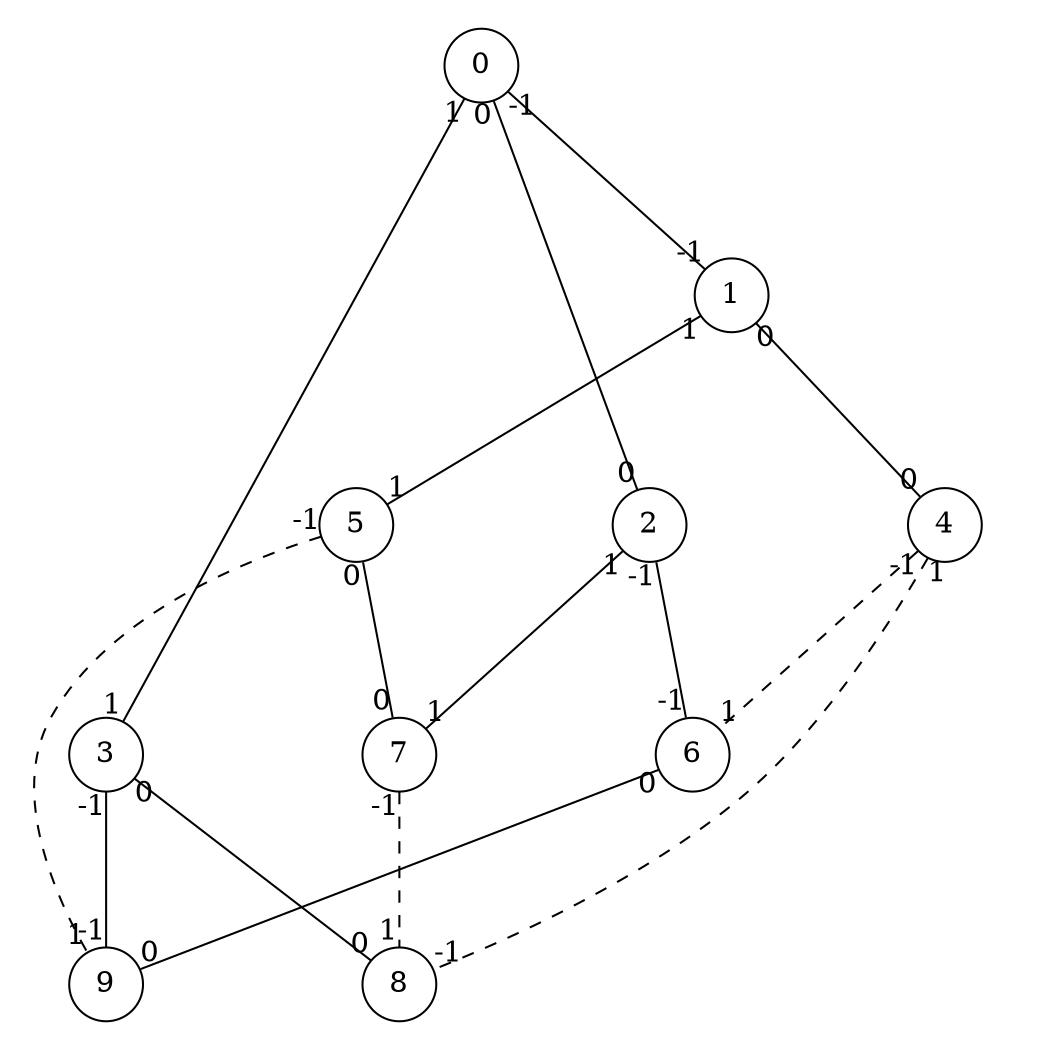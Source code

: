 graph unsat_10_15 {
	graph [size="7,7",ratio=fill];
	0 [shape=circle];
	1 [shape=circle];
	2 [shape=circle];
	3 [shape=circle];
	4 [shape=circle];
	5 [shape=circle];
	6 [shape=circle];
	7 [shape=circle];
	8 [shape=circle];
	9 [shape=circle];
	0 -- 1[headlabel=-1, taillabel=-1];
	0 -- 2[headlabel=0, taillabel=0];
	0 -- 3[headlabel=1, taillabel=1];
	1 -- 4[headlabel=0, taillabel=0];
	1 -- 5[headlabel=1, taillabel=1];
	2 -- 6[headlabel=-1, taillabel=-1];
	2 -- 7[headlabel=1, taillabel=1];
	3 -- 8[headlabel=0, taillabel=0];
	3 -- 9[headlabel=-1, taillabel=-1];
	4 -- 6 [style=dashed,headlabel=1, taillabel=-1];
	4 -- 8 [style=dashed,headlabel=-1, taillabel=1];
	5 -- 7[headlabel=0, taillabel=0];
	5 -- 9 [style=dashed,headlabel=1, taillabel=-1];
	6 -- 9[headlabel=0, taillabel=0];
	7 -- 8 [style=dashed,headlabel=1, taillabel=-1];
}// SAT
